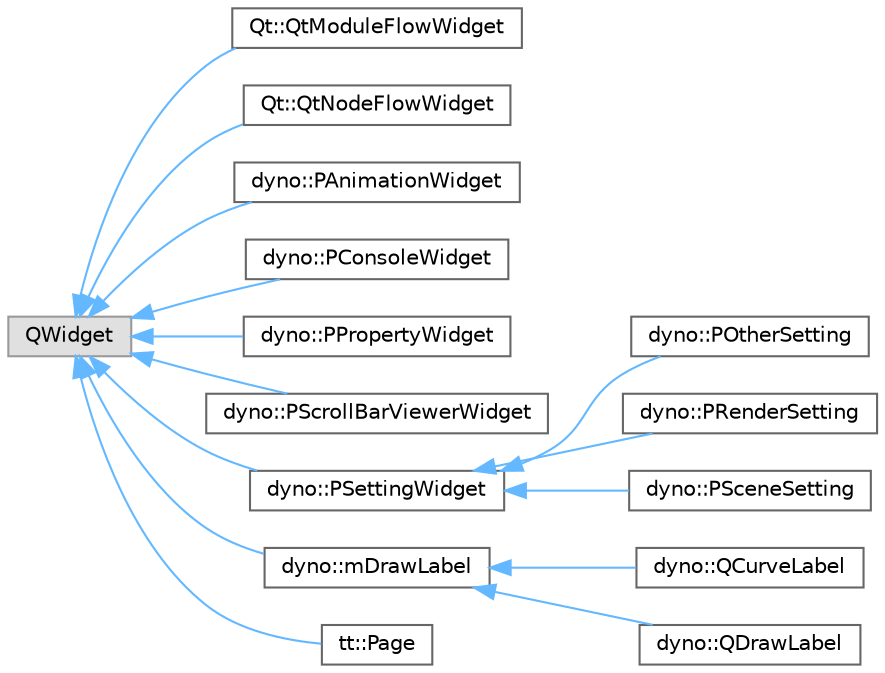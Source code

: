 digraph "Graphical Class Hierarchy"
{
 // LATEX_PDF_SIZE
  bgcolor="transparent";
  edge [fontname=Helvetica,fontsize=10,labelfontname=Helvetica,labelfontsize=10];
  node [fontname=Helvetica,fontsize=10,shape=box,height=0.2,width=0.4];
  rankdir="LR";
  Node0 [id="Node000000",label="QWidget",height=0.2,width=0.4,color="grey60", fillcolor="#E0E0E0", style="filled",tooltip=" "];
  Node0 -> Node1 [id="edge540_Node000000_Node000001",dir="back",color="steelblue1",style="solid",tooltip=" "];
  Node1 [id="Node000001",label="Qt::QtModuleFlowWidget",height=0.2,width=0.4,color="grey40", fillcolor="white", style="filled",URL="$class_qt_1_1_qt_module_flow_widget.html",tooltip=" "];
  Node0 -> Node2 [id="edge541_Node000000_Node000002",dir="back",color="steelblue1",style="solid",tooltip=" "];
  Node2 [id="Node000002",label="Qt::QtNodeFlowWidget",height=0.2,width=0.4,color="grey40", fillcolor="white", style="filled",URL="$class_qt_1_1_qt_node_flow_widget.html",tooltip=" "];
  Node0 -> Node3 [id="edge542_Node000000_Node000003",dir="back",color="steelblue1",style="solid",tooltip=" "];
  Node3 [id="Node000003",label="dyno::PAnimationWidget",height=0.2,width=0.4,color="grey40", fillcolor="white", style="filled",URL="$classdyno_1_1_p_animation_widget.html",tooltip=" "];
  Node0 -> Node4 [id="edge543_Node000000_Node000004",dir="back",color="steelblue1",style="solid",tooltip=" "];
  Node4 [id="Node000004",label="dyno::PConsoleWidget",height=0.2,width=0.4,color="grey40", fillcolor="white", style="filled",URL="$classdyno_1_1_p_console_widget.html",tooltip=" "];
  Node0 -> Node5 [id="edge544_Node000000_Node000005",dir="back",color="steelblue1",style="solid",tooltip=" "];
  Node5 [id="Node000005",label="dyno::PPropertyWidget",height=0.2,width=0.4,color="grey40", fillcolor="white", style="filled",URL="$classdyno_1_1_p_property_widget.html",tooltip=" "];
  Node0 -> Node6 [id="edge545_Node000000_Node000006",dir="back",color="steelblue1",style="solid",tooltip=" "];
  Node6 [id="Node000006",label="dyno::PScrollBarViewerWidget",height=0.2,width=0.4,color="grey40", fillcolor="white", style="filled",URL="$classdyno_1_1_p_scroll_bar_viewer_widget.html",tooltip=" "];
  Node0 -> Node7 [id="edge546_Node000000_Node000007",dir="back",color="steelblue1",style="solid",tooltip=" "];
  Node7 [id="Node000007",label="dyno::PSettingWidget",height=0.2,width=0.4,color="grey40", fillcolor="white", style="filled",URL="$classdyno_1_1_p_setting_widget.html",tooltip=" "];
  Node7 -> Node8 [id="edge547_Node000007_Node000008",dir="back",color="steelblue1",style="solid",tooltip=" "];
  Node8 [id="Node000008",label="dyno::POtherSetting",height=0.2,width=0.4,color="grey40", fillcolor="white", style="filled",URL="$classdyno_1_1_p_other_setting.html",tooltip=" "];
  Node7 -> Node9 [id="edge548_Node000007_Node000009",dir="back",color="steelblue1",style="solid",tooltip=" "];
  Node9 [id="Node000009",label="dyno::PRenderSetting",height=0.2,width=0.4,color="grey40", fillcolor="white", style="filled",URL="$classdyno_1_1_p_render_setting.html",tooltip=" "];
  Node7 -> Node10 [id="edge549_Node000007_Node000010",dir="back",color="steelblue1",style="solid",tooltip=" "];
  Node10 [id="Node000010",label="dyno::PSceneSetting",height=0.2,width=0.4,color="grey40", fillcolor="white", style="filled",URL="$classdyno_1_1_p_scene_setting.html",tooltip=" "];
  Node0 -> Node11 [id="edge550_Node000000_Node000011",dir="back",color="steelblue1",style="solid",tooltip=" "];
  Node11 [id="Node000011",label="dyno::mDrawLabel",height=0.2,width=0.4,color="grey40", fillcolor="white", style="filled",URL="$classdyno_1_1m_draw_label.html",tooltip=" "];
  Node11 -> Node12 [id="edge551_Node000011_Node000012",dir="back",color="steelblue1",style="solid",tooltip=" "];
  Node12 [id="Node000012",label="dyno::QCurveLabel",height=0.2,width=0.4,color="grey40", fillcolor="white", style="filled",URL="$classdyno_1_1_q_curve_label.html",tooltip=" "];
  Node11 -> Node13 [id="edge552_Node000011_Node000013",dir="back",color="steelblue1",style="solid",tooltip=" "];
  Node13 [id="Node000013",label="dyno::QDrawLabel",height=0.2,width=0.4,color="grey40", fillcolor="white", style="filled",URL="$classdyno_1_1_q_draw_label.html",tooltip=" "];
  Node0 -> Node14 [id="edge553_Node000000_Node000014",dir="back",color="steelblue1",style="solid",tooltip=" "];
  Node14 [id="Node000014",label="tt::Page",height=0.2,width=0.4,color="grey40", fillcolor="white", style="filled",URL="$classtt_1_1_page.html",tooltip=" "];
}
